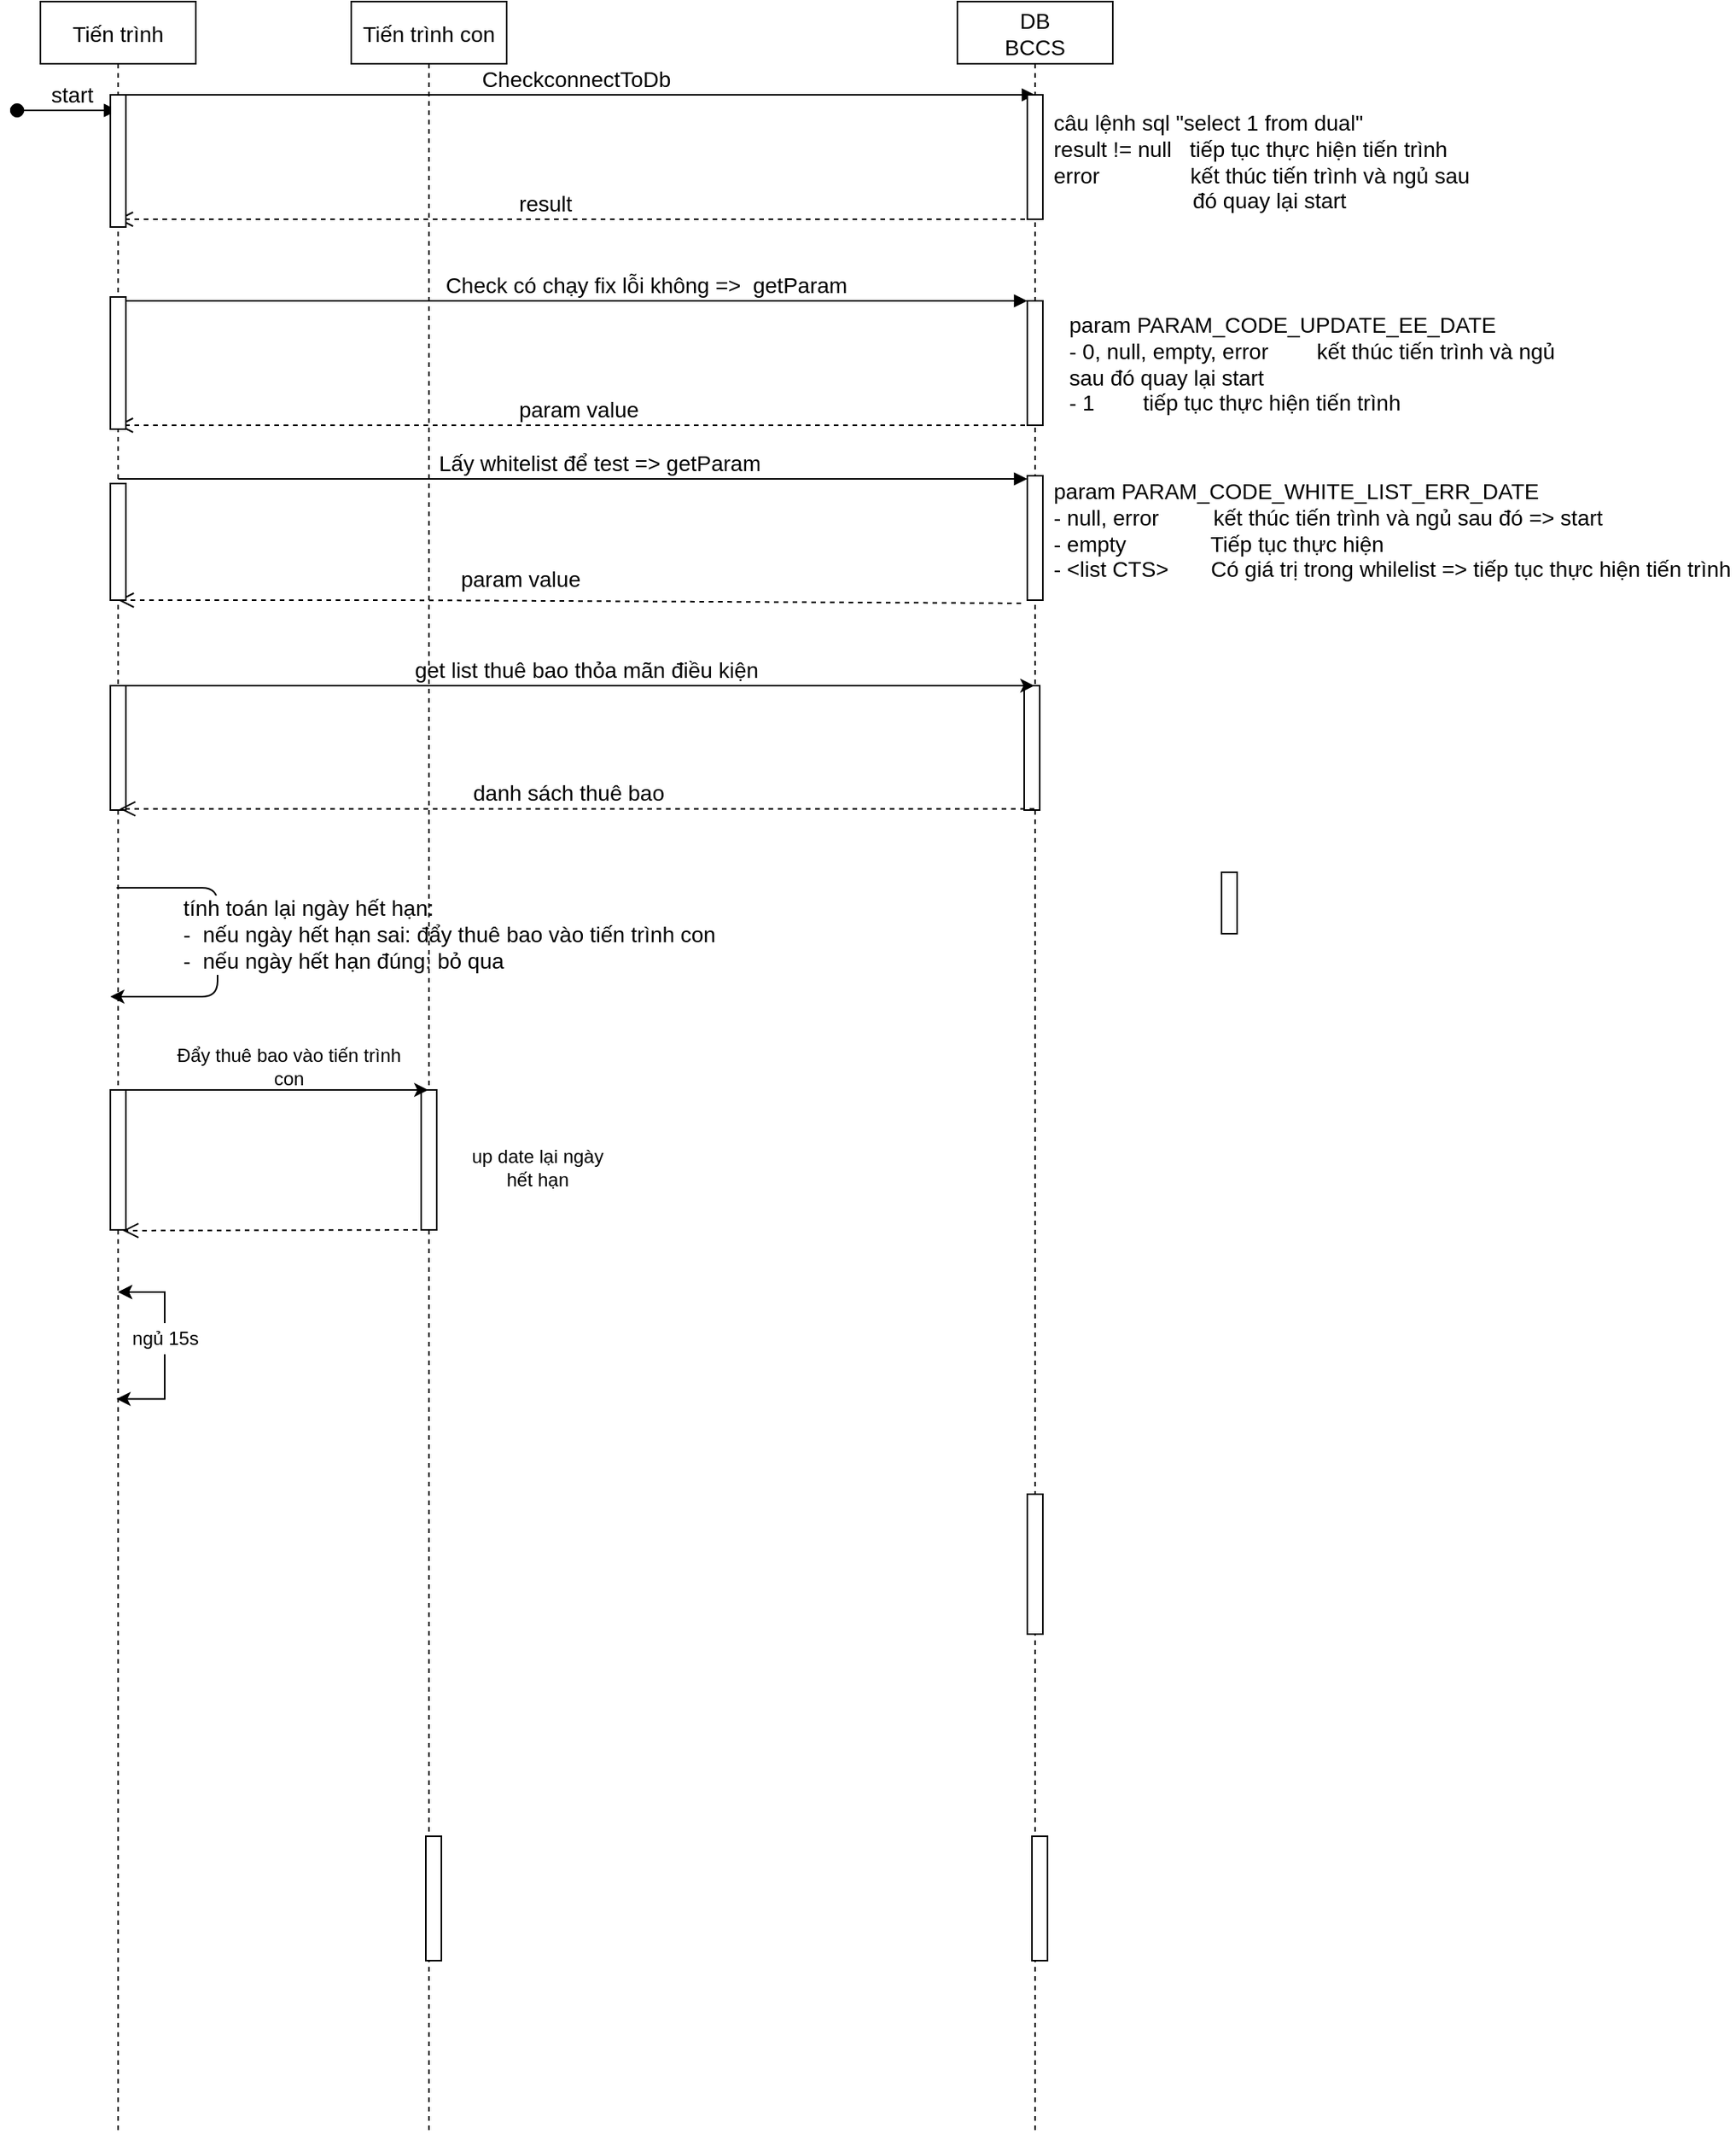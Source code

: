 <mxfile version="13.6.9" type="github">
  <diagram id="kgpKYQtTHZ0yAKxKKP6v" name="Page-1">
    <mxGraphModel dx="1422" dy="794" grid="1" gridSize="10" guides="1" tooltips="1" connect="1" arrows="1" fold="1" page="1" pageScale="1" pageWidth="850" pageHeight="1100" math="0" shadow="0">
      <root>
        <mxCell id="0" />
        <mxCell id="1" parent="0" />
        <mxCell id="1vematbYPJLGRJVCrZ_m-1" value="" style="points=[];perimeter=orthogonalPerimeter;rounded=0;shadow=0;strokeWidth=1;fontSize=14;" vertex="1" parent="1">
          <mxGeometry x="75" y="270" width="10" height="85" as="geometry" />
        </mxCell>
        <mxCell id="1vematbYPJLGRJVCrZ_m-2" value="start " style="verticalAlign=bottom;startArrow=oval;endArrow=block;startSize=8;shadow=0;strokeWidth=1;fontSize=14;" edge="1" parent="1">
          <mxGeometry x="0.167" relative="1" as="geometry">
            <mxPoint x="15" y="150" as="sourcePoint" />
            <mxPoint as="offset" />
            <mxPoint x="79.5" y="150" as="targetPoint" />
          </mxGeometry>
        </mxCell>
        <mxCell id="1vematbYPJLGRJVCrZ_m-3" value="" style="points=[];perimeter=orthogonalPerimeter;rounded=0;shadow=0;strokeWidth=1;fontSize=14;" vertex="1" parent="1">
          <mxGeometry x="75" y="390" width="10" height="75" as="geometry" />
        </mxCell>
        <mxCell id="1vematbYPJLGRJVCrZ_m-4" value="" style="points=[];perimeter=orthogonalPerimeter;rounded=0;shadow=0;strokeWidth=1;fontSize=14;" vertex="1" parent="1">
          <mxGeometry x="75" y="140" width="10" height="85" as="geometry" />
        </mxCell>
        <mxCell id="1vematbYPJLGRJVCrZ_m-8" value="param value" style="verticalAlign=bottom;endArrow=open;dashed=1;endSize=8;shadow=0;strokeWidth=1;fontSize=14;" edge="1" parent="1" source="1vematbYPJLGRJVCrZ_m-22">
          <mxGeometry x="-0.006" relative="1" as="geometry">
            <mxPoint x="79.5" y="352.5" as="targetPoint" />
            <mxPoint x="389.5" y="352.5" as="sourcePoint" />
            <Array as="points">
              <mxPoint x="260" y="352.5" />
            </Array>
            <mxPoint as="offset" />
          </mxGeometry>
        </mxCell>
        <mxCell id="1vematbYPJLGRJVCrZ_m-9" value="Check có chạy fix lỗi không =&gt;  getParam" style="verticalAlign=bottom;endArrow=block;entryX=0;entryY=0;shadow=0;strokeWidth=1;fontSize=14;" edge="1" parent="1" source="1vematbYPJLGRJVCrZ_m-1" target="1vematbYPJLGRJVCrZ_m-5">
          <mxGeometry x="0.155" relative="1" as="geometry">
            <mxPoint x="275" y="282.5" as="sourcePoint" />
            <mxPoint as="offset" />
          </mxGeometry>
        </mxCell>
        <mxCell id="1vematbYPJLGRJVCrZ_m-10" value="&lt;div&gt;param&amp;nbsp;PARAM_CODE_UPDATE_EE_DATE&amp;nbsp;&lt;/div&gt;- 0, null, empty, error&amp;nbsp; &amp;nbsp; &amp;nbsp; &amp;nbsp; kết thúc tiến trình và ngủ sau đó quay lại start&lt;div style=&quot;font-size: 14px&quot;&gt;- 1&amp;nbsp; &amp;nbsp; &amp;nbsp; &amp;nbsp; tiếp tục thực hiện tiến trình&lt;/div&gt;" style="text;html=1;strokeColor=none;fillColor=none;align=left;verticalAlign=middle;whiteSpace=wrap;rounded=0;fontSize=14;" vertex="1" parent="1">
          <mxGeometry x="690" y="281.25" width="330" height="62.5" as="geometry" />
        </mxCell>
        <mxCell id="1vematbYPJLGRJVCrZ_m-11" value="Lấy whitelist để test =&gt; getParam" style="verticalAlign=bottom;endArrow=block;shadow=0;strokeWidth=1;fontSize=14;" edge="1" parent="1" target="1vematbYPJLGRJVCrZ_m-6">
          <mxGeometry x="0.06" relative="1" as="geometry">
            <mxPoint x="80" y="387" as="sourcePoint" />
            <mxPoint x="380" y="387" as="targetPoint" />
            <mxPoint as="offset" />
          </mxGeometry>
        </mxCell>
        <mxCell id="1vematbYPJLGRJVCrZ_m-12" value="param value" style="verticalAlign=bottom;endArrow=open;dashed=1;endSize=8;shadow=0;strokeWidth=1;fontSize=14;exitX=-0.4;exitY=1.025;exitDx=0;exitDy=0;exitPerimeter=0;" edge="1" parent="1" source="1vematbYPJLGRJVCrZ_m-24">
          <mxGeometry x="0.177" y="-20" relative="1" as="geometry">
            <mxPoint x="80" y="465" as="targetPoint" />
            <mxPoint x="390" y="465" as="sourcePoint" />
            <Array as="points">
              <mxPoint x="260.5" y="465" />
            </Array>
            <mxPoint x="20" y="16" as="offset" />
          </mxGeometry>
        </mxCell>
        <mxCell id="1vematbYPJLGRJVCrZ_m-13" value="CheckconnectToDb" style="verticalAlign=bottom;endArrow=block;entryX=0.5;entryY=0;shadow=0;strokeWidth=1;entryDx=0;entryDy=0;entryPerimeter=0;fontSize=14;" edge="1" parent="1" target="1vematbYPJLGRJVCrZ_m-7">
          <mxGeometry relative="1" as="geometry">
            <mxPoint x="79.5" y="140" as="sourcePoint" />
            <mxPoint x="380" y="140" as="targetPoint" />
            <mxPoint as="offset" />
          </mxGeometry>
        </mxCell>
        <mxCell id="1vematbYPJLGRJVCrZ_m-14" value="result " style="verticalAlign=bottom;endArrow=open;dashed=1;endSize=8;shadow=0;strokeWidth=1;fontSize=14;" edge="1" parent="1" source="1vematbYPJLGRJVCrZ_m-22">
          <mxGeometry x="0.059" relative="1" as="geometry">
            <mxPoint x="79.5" y="220" as="targetPoint" />
            <mxPoint x="390" y="220" as="sourcePoint" />
            <Array as="points" />
            <mxPoint as="offset" />
          </mxGeometry>
        </mxCell>
        <mxCell id="1vematbYPJLGRJVCrZ_m-15" value="câu lệnh sql &quot;select 1 from dual&quot;&lt;br style=&quot;font-size: 14px;&quot;&gt;result != null&amp;nbsp; &amp;nbsp;tiếp tục thực hiện tiến trình&lt;br style=&quot;font-size: 14px;&quot;&gt;error&amp;nbsp; &amp;nbsp; &amp;nbsp; &amp;nbsp; &amp;nbsp; &amp;nbsp; &amp;nbsp; &amp;nbsp;kết thúc tiến trình và ngủ sau&amp;nbsp; &amp;nbsp; &amp;nbsp; &amp;nbsp; &amp;nbsp; &amp;nbsp; &amp;nbsp; &amp;nbsp; &amp;nbsp; &amp;nbsp; &amp;nbsp; &amp;nbsp; &amp;nbsp;đó quay lại start" style="text;html=1;strokeColor=none;fillColor=none;align=left;verticalAlign=middle;whiteSpace=wrap;rounded=0;fontSize=14;" vertex="1" parent="1">
          <mxGeometry x="680" y="152.5" width="280" height="60" as="geometry" />
        </mxCell>
        <mxCell id="1vematbYPJLGRJVCrZ_m-16" value="Tiến trình" style="shape=umlLifeline;perimeter=lifelinePerimeter;container=1;collapsible=0;recursiveResize=0;rounded=0;shadow=0;strokeWidth=1;fontSize=14;" vertex="1" parent="1">
          <mxGeometry x="30" y="80" width="100" height="1370" as="geometry" />
        </mxCell>
        <mxCell id="1vematbYPJLGRJVCrZ_m-17" value="" style="points=[];perimeter=orthogonalPerimeter;rounded=0;shadow=0;strokeWidth=1;fontSize=14;" vertex="1" parent="1vematbYPJLGRJVCrZ_m-16">
          <mxGeometry x="45" y="190" width="10" height="85" as="geometry" />
        </mxCell>
        <mxCell id="1vematbYPJLGRJVCrZ_m-18" value="start " style="verticalAlign=bottom;startArrow=oval;endArrow=block;startSize=8;shadow=0;strokeWidth=1;fontSize=14;" edge="1" parent="1vematbYPJLGRJVCrZ_m-16" target="1vematbYPJLGRJVCrZ_m-16">
          <mxGeometry x="0.167" relative="1" as="geometry">
            <mxPoint x="-15" y="70" as="sourcePoint" />
            <mxPoint as="offset" />
          </mxGeometry>
        </mxCell>
        <mxCell id="1vematbYPJLGRJVCrZ_m-19" value="" style="points=[];perimeter=orthogonalPerimeter;rounded=0;shadow=0;strokeWidth=1;fontSize=14;" vertex="1" parent="1vematbYPJLGRJVCrZ_m-16">
          <mxGeometry x="45" y="440" width="10" height="80" as="geometry" />
        </mxCell>
        <mxCell id="1vematbYPJLGRJVCrZ_m-20" value="" style="points=[];perimeter=orthogonalPerimeter;rounded=0;shadow=0;strokeWidth=1;fontSize=14;" vertex="1" parent="1vematbYPJLGRJVCrZ_m-16">
          <mxGeometry x="45" y="310" width="10" height="75" as="geometry" />
        </mxCell>
        <mxCell id="1vematbYPJLGRJVCrZ_m-21" value="" style="points=[];perimeter=orthogonalPerimeter;rounded=0;shadow=0;strokeWidth=1;fontSize=14;" vertex="1" parent="1vematbYPJLGRJVCrZ_m-16">
          <mxGeometry x="45" y="60" width="10" height="85" as="geometry" />
        </mxCell>
        <mxCell id="1vematbYPJLGRJVCrZ_m-49" value="" style="points=[];perimeter=orthogonalPerimeter;rounded=0;shadow=0;strokeWidth=1;fontSize=14;" vertex="1" parent="1vematbYPJLGRJVCrZ_m-16">
          <mxGeometry x="45" y="700" width="10" height="90" as="geometry" />
        </mxCell>
        <mxCell id="1vematbYPJLGRJVCrZ_m-22" value="DB &#xa;BCCS" style="shape=umlLifeline;perimeter=lifelinePerimeter;container=1;collapsible=0;recursiveResize=0;rounded=0;shadow=0;strokeWidth=1;fontSize=14;" vertex="1" parent="1">
          <mxGeometry x="620" y="80" width="100" height="1370" as="geometry" />
        </mxCell>
        <mxCell id="1vematbYPJLGRJVCrZ_m-23" value="" style="points=[];perimeter=orthogonalPerimeter;rounded=0;shadow=0;strokeWidth=1;fontSize=14;" vertex="1" parent="1vematbYPJLGRJVCrZ_m-22">
          <mxGeometry x="45" y="192.5" width="10" height="80" as="geometry" />
        </mxCell>
        <mxCell id="1vematbYPJLGRJVCrZ_m-24" value="" style="points=[];perimeter=orthogonalPerimeter;rounded=0;shadow=0;strokeWidth=1;fontSize=14;" vertex="1" parent="1vematbYPJLGRJVCrZ_m-22">
          <mxGeometry x="45" y="305" width="10" height="80" as="geometry" />
        </mxCell>
        <mxCell id="1vematbYPJLGRJVCrZ_m-25" value="" style="points=[];perimeter=orthogonalPerimeter;rounded=0;shadow=0;strokeWidth=1;fontSize=14;" vertex="1" parent="1vematbYPJLGRJVCrZ_m-22">
          <mxGeometry x="45" y="60" width="10" height="80" as="geometry" />
        </mxCell>
        <mxCell id="1vematbYPJLGRJVCrZ_m-27" value="" style="points=[];perimeter=orthogonalPerimeter;rounded=0;shadow=0;strokeWidth=1;fontSize=14;" vertex="1" parent="1vematbYPJLGRJVCrZ_m-22">
          <mxGeometry x="45" y="960" width="10" height="90" as="geometry" />
        </mxCell>
        <mxCell id="1vematbYPJLGRJVCrZ_m-28" value="" style="points=[];perimeter=orthogonalPerimeter;rounded=0;shadow=0;strokeWidth=1;fontSize=14;" vertex="1" parent="1vematbYPJLGRJVCrZ_m-22">
          <mxGeometry x="48" y="1180" width="10" height="80" as="geometry" />
        </mxCell>
        <mxCell id="1vematbYPJLGRJVCrZ_m-29" value="" style="points=[];perimeter=orthogonalPerimeter;rounded=0;shadow=0;strokeWidth=1;fontSize=14;" vertex="1" parent="1vematbYPJLGRJVCrZ_m-22">
          <mxGeometry x="43" y="440" width="10" height="39.5" as="geometry" />
        </mxCell>
        <mxCell id="1vematbYPJLGRJVCrZ_m-7" value="" style="points=[];perimeter=orthogonalPerimeter;rounded=0;shadow=0;strokeWidth=1;fontSize=14;" vertex="1" parent="1vematbYPJLGRJVCrZ_m-22">
          <mxGeometry x="45" y="60" width="10" height="80" as="geometry" />
        </mxCell>
        <mxCell id="1vematbYPJLGRJVCrZ_m-6" value="" style="points=[];perimeter=orthogonalPerimeter;rounded=0;shadow=0;strokeWidth=1;fontSize=14;" vertex="1" parent="1vematbYPJLGRJVCrZ_m-22">
          <mxGeometry x="45" y="300" height="85" as="geometry" />
        </mxCell>
        <mxCell id="1vematbYPJLGRJVCrZ_m-31" value="" style="points=[];perimeter=orthogonalPerimeter;rounded=0;shadow=0;strokeWidth=1;fontSize=14;" vertex="1" parent="1vematbYPJLGRJVCrZ_m-22">
          <mxGeometry x="43" y="440" width="10" height="80" as="geometry" />
        </mxCell>
        <mxCell id="1vematbYPJLGRJVCrZ_m-5" value="" style="points=[];perimeter=orthogonalPerimeter;rounded=0;shadow=0;strokeWidth=1;fontSize=14;" vertex="1" parent="1vematbYPJLGRJVCrZ_m-22">
          <mxGeometry x="45" y="192.5" width="10" height="80" as="geometry" />
        </mxCell>
        <mxCell id="1vematbYPJLGRJVCrZ_m-30" value="param PARAM_CODE_WHITE_LIST_ERR_DATE&lt;br style=&quot;font-size: 14px&quot;&gt;- null, error&amp;nbsp; &amp;nbsp; &amp;nbsp; &amp;nbsp; &amp;nbsp;kết thúc tiến trình và ngủ sau đó =&amp;gt; start&lt;br style=&quot;font-size: 14px&quot;&gt;- empty&amp;nbsp; &amp;nbsp; &amp;nbsp; &amp;nbsp; &amp;nbsp; &amp;nbsp; &amp;nbsp; Tiếp tục thực hiện&lt;br&gt;- &amp;lt;list CTS&amp;gt;&amp;nbsp; &amp;nbsp; &amp;nbsp; &amp;nbsp;Có giá trị trong whilelist =&amp;gt; tiếp tục thực hiện tiến trình" style="text;whiteSpace=wrap;html=1;fontSize=14;" vertex="1" parent="1">
          <mxGeometry x="680" y="380" width="440" height="85" as="geometry" />
        </mxCell>
        <mxCell id="1vematbYPJLGRJVCrZ_m-32" value="" style="endArrow=classic;html=1;fontSize=14;" edge="1" parent="1" target="1vematbYPJLGRJVCrZ_m-22">
          <mxGeometry relative="1" as="geometry">
            <mxPoint x="75" y="520" as="sourcePoint" />
            <mxPoint x="380" y="520" as="targetPoint" />
          </mxGeometry>
        </mxCell>
        <mxCell id="1vematbYPJLGRJVCrZ_m-33" value="&lt;span style=&quot;text-align: left&quot;&gt;get list thuê bao thỏa mãn điều kiện&lt;/span&gt;" style="edgeLabel;resizable=0;html=1;align=center;verticalAlign=middle;fontSize=14;" connectable="0" vertex="1" parent="1vematbYPJLGRJVCrZ_m-32">
          <mxGeometry relative="1" as="geometry">
            <mxPoint x="8" y="-10" as="offset" />
          </mxGeometry>
        </mxCell>
        <mxCell id="1vematbYPJLGRJVCrZ_m-34" value="danh sách thuê bao" style="verticalAlign=bottom;endArrow=open;dashed=1;endSize=8;shadow=0;strokeWidth=1;fontSize=14;entryX=0.51;entryY=0.379;entryDx=0;entryDy=0;entryPerimeter=0;" edge="1" parent="1" source="1vematbYPJLGRJVCrZ_m-22" target="1vematbYPJLGRJVCrZ_m-16">
          <mxGeometry x="0.018" relative="1" as="geometry">
            <mxPoint x="75.0" y="570.0" as="targetPoint" />
            <mxPoint x="384.7" y="571.54" as="sourcePoint" />
            <Array as="points" />
            <mxPoint as="offset" />
          </mxGeometry>
        </mxCell>
        <mxCell id="1vematbYPJLGRJVCrZ_m-36" value="" style="endArrow=classic;html=1;fontSize=14;" edge="1" parent="1">
          <mxGeometry relative="1" as="geometry">
            <mxPoint x="79" y="650" as="sourcePoint" />
            <mxPoint x="75" y="720" as="targetPoint" />
            <Array as="points">
              <mxPoint x="144" y="650" />
              <mxPoint x="144" y="720" />
              <mxPoint x="114" y="720" />
            </Array>
          </mxGeometry>
        </mxCell>
        <mxCell id="1vematbYPJLGRJVCrZ_m-37" value="tính toán lại ngày hết hạn:&lt;br&gt;-&amp;nbsp; nếu ngày hết hạn sai: đẩy thuê bao vào tiến trình con&lt;br&gt;-&amp;nbsp; nếu ngày hết hạn đúng: bỏ qua" style="edgeLabel;resizable=0;html=1;align=left;verticalAlign=middle;fontSize=14;" connectable="0" vertex="1" parent="1vematbYPJLGRJVCrZ_m-36">
          <mxGeometry relative="1" as="geometry">
            <mxPoint x="-24" y="-7.5" as="offset" />
          </mxGeometry>
        </mxCell>
        <mxCell id="1vematbYPJLGRJVCrZ_m-26" value="" style="points=[];perimeter=orthogonalPerimeter;rounded=0;shadow=0;strokeWidth=1;fontSize=14;" vertex="1" parent="1">
          <mxGeometry x="790" y="640" width="10" height="39.5" as="geometry" />
        </mxCell>
        <mxCell id="1vematbYPJLGRJVCrZ_m-38" value="Tiến trình con" style="shape=umlLifeline;perimeter=lifelinePerimeter;container=1;collapsible=0;recursiveResize=0;rounded=0;shadow=0;strokeWidth=1;fontSize=14;" vertex="1" parent="1">
          <mxGeometry x="230" y="80" width="100" height="1370" as="geometry" />
        </mxCell>
        <mxCell id="1vematbYPJLGRJVCrZ_m-42" value="" style="points=[];perimeter=orthogonalPerimeter;rounded=0;shadow=0;strokeWidth=1;fontSize=14;" vertex="1" parent="1vematbYPJLGRJVCrZ_m-38">
          <mxGeometry x="45" y="700" width="10" height="90" as="geometry" />
        </mxCell>
        <mxCell id="1vematbYPJLGRJVCrZ_m-43" value="" style="points=[];perimeter=orthogonalPerimeter;rounded=0;shadow=0;strokeWidth=1;fontSize=14;" vertex="1" parent="1vematbYPJLGRJVCrZ_m-38">
          <mxGeometry x="48" y="1180" width="10" height="80" as="geometry" />
        </mxCell>
        <mxCell id="1vematbYPJLGRJVCrZ_m-46" value="" style="points=[];perimeter=orthogonalPerimeter;rounded=0;shadow=0;strokeWidth=1;fontSize=14;" vertex="1" parent="1vematbYPJLGRJVCrZ_m-38">
          <mxGeometry x="45" y="300" height="85" as="geometry" />
        </mxCell>
        <mxCell id="1vematbYPJLGRJVCrZ_m-50" value="" style="endArrow=classic;html=1;" edge="1" parent="1" target="1vematbYPJLGRJVCrZ_m-38">
          <mxGeometry width="50" height="50" relative="1" as="geometry">
            <mxPoint x="85" y="780" as="sourcePoint" />
            <mxPoint x="135" y="730" as="targetPoint" />
          </mxGeometry>
        </mxCell>
        <mxCell id="1vematbYPJLGRJVCrZ_m-51" value="Đẩy thuê bao vào tiến trình con" style="text;html=1;strokeColor=none;fillColor=none;align=center;verticalAlign=middle;whiteSpace=wrap;rounded=0;" vertex="1" parent="1">
          <mxGeometry x="110" y="755" width="160" height="20" as="geometry" />
        </mxCell>
        <mxCell id="1vematbYPJLGRJVCrZ_m-52" value="up date lại ngày hết hạn" style="text;html=1;strokeColor=none;fillColor=none;align=center;verticalAlign=middle;whiteSpace=wrap;rounded=0;" vertex="1" parent="1">
          <mxGeometry x="300" y="810" width="100" height="40" as="geometry" />
        </mxCell>
        <mxCell id="1vematbYPJLGRJVCrZ_m-53" value="" style="verticalAlign=bottom;endArrow=open;dashed=1;endSize=8;shadow=0;strokeWidth=1;fontSize=14;entryX=0.53;entryY=0.577;entryDx=0;entryDy=0;entryPerimeter=0;" edge="1" parent="1" target="1vematbYPJLGRJVCrZ_m-16">
          <mxGeometry x="0.008" relative="1" as="geometry">
            <mxPoint x="-310" y="870" as="targetPoint" />
            <mxPoint x="278.5" y="870" as="sourcePoint" />
            <Array as="points" />
            <mxPoint as="offset" />
          </mxGeometry>
        </mxCell>
        <mxCell id="1vematbYPJLGRJVCrZ_m-55" style="edgeStyle=orthogonalEdgeStyle;rounded=0;orthogonalLoop=1;jettySize=auto;html=1;" edge="1" parent="1" source="1vematbYPJLGRJVCrZ_m-54" target="1vematbYPJLGRJVCrZ_m-16">
          <mxGeometry relative="1" as="geometry" />
        </mxCell>
        <mxCell id="1vematbYPJLGRJVCrZ_m-56" style="edgeStyle=orthogonalEdgeStyle;rounded=0;orthogonalLoop=1;jettySize=auto;html=1;" edge="1" parent="1" source="1vematbYPJLGRJVCrZ_m-54" target="1vematbYPJLGRJVCrZ_m-16">
          <mxGeometry relative="1" as="geometry" />
        </mxCell>
        <mxCell id="1vematbYPJLGRJVCrZ_m-57" style="edgeStyle=orthogonalEdgeStyle;rounded=0;orthogonalLoop=1;jettySize=auto;html=1;entryX=0.49;entryY=0.656;entryDx=0;entryDy=0;entryPerimeter=0;" edge="1" parent="1" source="1vematbYPJLGRJVCrZ_m-54" target="1vematbYPJLGRJVCrZ_m-16">
          <mxGeometry relative="1" as="geometry">
            <Array as="points">
              <mxPoint x="110" y="979" />
            </Array>
          </mxGeometry>
        </mxCell>
        <mxCell id="1vematbYPJLGRJVCrZ_m-54" value="ngủ 15s" style="text;html=1;align=center;verticalAlign=middle;resizable=0;points=[];autosize=1;" vertex="1" parent="1">
          <mxGeometry x="80" y="930" width="60" height="20" as="geometry" />
        </mxCell>
      </root>
    </mxGraphModel>
  </diagram>
</mxfile>
